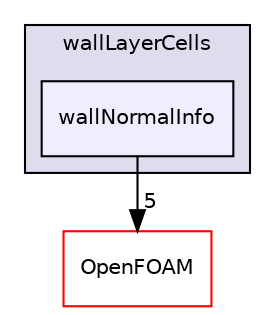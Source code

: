 digraph "src/dynamicMesh/meshCut/wallLayerCells/wallNormalInfo" {
  bgcolor=transparent;
  compound=true
  node [ fontsize="10", fontname="Helvetica"];
  edge [ labelfontsize="10", labelfontname="Helvetica"];
  subgraph clusterdir_927e9fe39fe22925de3517eb03d2d74d {
    graph [ bgcolor="#ddddee", pencolor="black", label="wallLayerCells" fontname="Helvetica", fontsize="10", URL="dir_927e9fe39fe22925de3517eb03d2d74d.html"]
  dir_0e62c16a429ac0b8033100f9323bc22d [shape=box, label="wallNormalInfo", style="filled", fillcolor="#eeeeff", pencolor="black", URL="dir_0e62c16a429ac0b8033100f9323bc22d.html"];
  }
  dir_c5473ff19b20e6ec4dfe5c310b3778a8 [shape=box label="OpenFOAM" color="red" URL="dir_c5473ff19b20e6ec4dfe5c310b3778a8.html"];
  dir_0e62c16a429ac0b8033100f9323bc22d->dir_c5473ff19b20e6ec4dfe5c310b3778a8 [headlabel="5", labeldistance=1.5 headhref="dir_000830_001898.html"];
}

